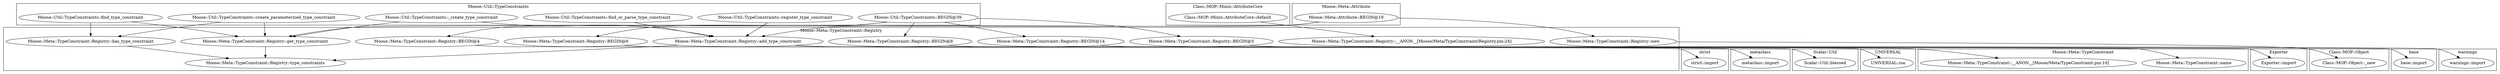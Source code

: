 digraph {
graph [overlap=false]
subgraph cluster_Class_MOP_Object {
	label="Class::MOP::Object";
	"Class::MOP::Object::_new";
}
subgraph cluster_warnings {
	label="warnings";
	"warnings::import";
}
subgraph cluster_base {
	label="base";
	"base::import";
}
subgraph cluster_strict {
	label="strict";
	"strict::import";
}
subgraph cluster_Moose_Util_TypeConstraints {
	label="Moose::Util::TypeConstraints";
	"Moose::Util::TypeConstraints::BEGIN@39";
	"Moose::Util::TypeConstraints::_create_type_constraint";
	"Moose::Util::TypeConstraints::create_parameterized_type_constraint";
	"Moose::Util::TypeConstraints::find_type_constraint";
	"Moose::Util::TypeConstraints::register_type_constraint";
	"Moose::Util::TypeConstraints::find_or_parse_type_constraint";
}
subgraph cluster_Exporter {
	label="Exporter";
	"Exporter::import";
}
subgraph cluster_Moose_Meta_TypeConstraint_Registry {
	label="Moose::Meta::TypeConstraint::Registry";
	"Moose::Meta::TypeConstraint::Registry::type_constraints";
	"Moose::Meta::TypeConstraint::Registry::BEGIN@4";
	"Moose::Meta::TypeConstraint::Registry::BEGIN@6";
	"Moose::Meta::TypeConstraint::Registry::add_type_constraint";
	"Moose::Meta::TypeConstraint::Registry::get_type_constraint";
	"Moose::Meta::TypeConstraint::Registry::BEGIN@8";
	"Moose::Meta::TypeConstraint::Registry::new";
	"Moose::Meta::TypeConstraint::Registry::has_type_constraint";
	"Moose::Meta::TypeConstraint::Registry::__ANON__[Moose/Meta/TypeConstraint/Registry.pm:24]";
	"Moose::Meta::TypeConstraint::Registry::BEGIN@14";
	"Moose::Meta::TypeConstraint::Registry::BEGIN@5";
}
subgraph cluster_metaclass {
	label="metaclass";
	"metaclass::import";
}
subgraph cluster_Scalar_Util {
	label="Scalar::Util";
	"Scalar::Util::blessed";
}
subgraph cluster_UNIVERSAL {
	label="UNIVERSAL";
	"UNIVERSAL::isa";
}
subgraph cluster_Class_MOP_Mixin_AttributeCore {
	label="Class::MOP::Mixin::AttributeCore";
	"Class::MOP::Mixin::AttributeCore::default";
}
subgraph cluster_Moose_Meta_Attribute {
	label="Moose::Meta::Attribute";
	"Moose::Meta::Attribute::BEGIN@19";
}
subgraph cluster_Moose_Meta_TypeConstraint {
	label="Moose::Meta::TypeConstraint";
	"Moose::Meta::TypeConstraint::__ANON__[Moose/Meta/TypeConstraint.pm:10]";
	"Moose::Meta::TypeConstraint::name";
}
"Moose::Meta::TypeConstraint::Registry::new" -> "Class::MOP::Object::_new";
"Moose::Meta::TypeConstraint::Registry::BEGIN@8" -> "Exporter::import";
"Moose::Meta::TypeConstraint::Registry::add_type_constraint" -> "Scalar::Util::blessed";
"Moose::Meta::TypeConstraint::Registry::BEGIN@6" -> "metaclass::import";
"Moose::Util::TypeConstraints::BEGIN@39" -> "Moose::Meta::TypeConstraint::Registry::BEGIN@8";
"Moose::Meta::TypeConstraint::Registry::BEGIN@14" -> "base::import";
"Moose::Meta::TypeConstraint::Registry::BEGIN@5" -> "warnings::import";
"Moose::Meta::Attribute::BEGIN@19" -> "Moose::Meta::TypeConstraint::Registry::get_type_constraint";
"Moose::Util::TypeConstraints::_create_type_constraint" -> "Moose::Meta::TypeConstraint::Registry::get_type_constraint";
"Moose::Util::TypeConstraints::create_parameterized_type_constraint" -> "Moose::Meta::TypeConstraint::Registry::get_type_constraint";
"Moose::Util::TypeConstraints::find_type_constraint" -> "Moose::Meta::TypeConstraint::Registry::get_type_constraint";
"Moose::Util::TypeConstraints::create_parameterized_type_constraint" -> "Moose::Meta::TypeConstraint::Registry::has_type_constraint";
"Moose::Util::TypeConstraints::find_type_constraint" -> "Moose::Meta::TypeConstraint::Registry::has_type_constraint";
"Moose::Util::TypeConstraints::BEGIN@39" -> "Moose::Meta::TypeConstraint::Registry::BEGIN@14";
"Moose::Meta::TypeConstraint::Registry::BEGIN@4" -> "strict::import";
"Moose::Meta::TypeConstraint::Registry::has_type_constraint" -> "Moose::Meta::TypeConstraint::Registry::type_constraints";
"Moose::Meta::TypeConstraint::Registry::add_type_constraint" -> "Moose::Meta::TypeConstraint::Registry::type_constraints";
"Moose::Meta::TypeConstraint::Registry::get_type_constraint" -> "Moose::Meta::TypeConstraint::Registry::type_constraints";
"Moose::Util::TypeConstraints::BEGIN@39" -> "Moose::Meta::TypeConstraint::Registry::BEGIN@4";
"Moose::Meta::Attribute::BEGIN@19" -> "Moose::Meta::TypeConstraint::Registry::new";
"Moose::Meta::TypeConstraint::Registry::add_type_constraint" -> "Moose::Meta::TypeConstraint::name";
"Moose::Util::TypeConstraints::BEGIN@39" -> "Moose::Meta::TypeConstraint::Registry::BEGIN@6";
"Moose::Meta::Attribute::BEGIN@19" -> "Moose::Meta::TypeConstraint::Registry::add_type_constraint";
"Moose::Util::TypeConstraints::_create_type_constraint" -> "Moose::Meta::TypeConstraint::Registry::add_type_constraint";
"Moose::Util::TypeConstraints::find_or_parse_type_constraint" -> "Moose::Meta::TypeConstraint::Registry::add_type_constraint";
"Moose::Util::TypeConstraints::register_type_constraint" -> "Moose::Meta::TypeConstraint::Registry::add_type_constraint";
"Moose::Meta::TypeConstraint::Registry::add_type_constraint" -> "Moose::Meta::TypeConstraint::__ANON__[Moose/Meta/TypeConstraint.pm:10]";
"Moose::Meta::TypeConstraint::Registry::add_type_constraint" -> "UNIVERSAL::isa";
"Moose::Util::TypeConstraints::BEGIN@39" -> "Moose::Meta::TypeConstraint::Registry::BEGIN@5";
"Class::MOP::Mixin::AttributeCore::default" -> "Moose::Meta::TypeConstraint::Registry::__ANON__[Moose/Meta/TypeConstraint/Registry.pm:24]";
}
